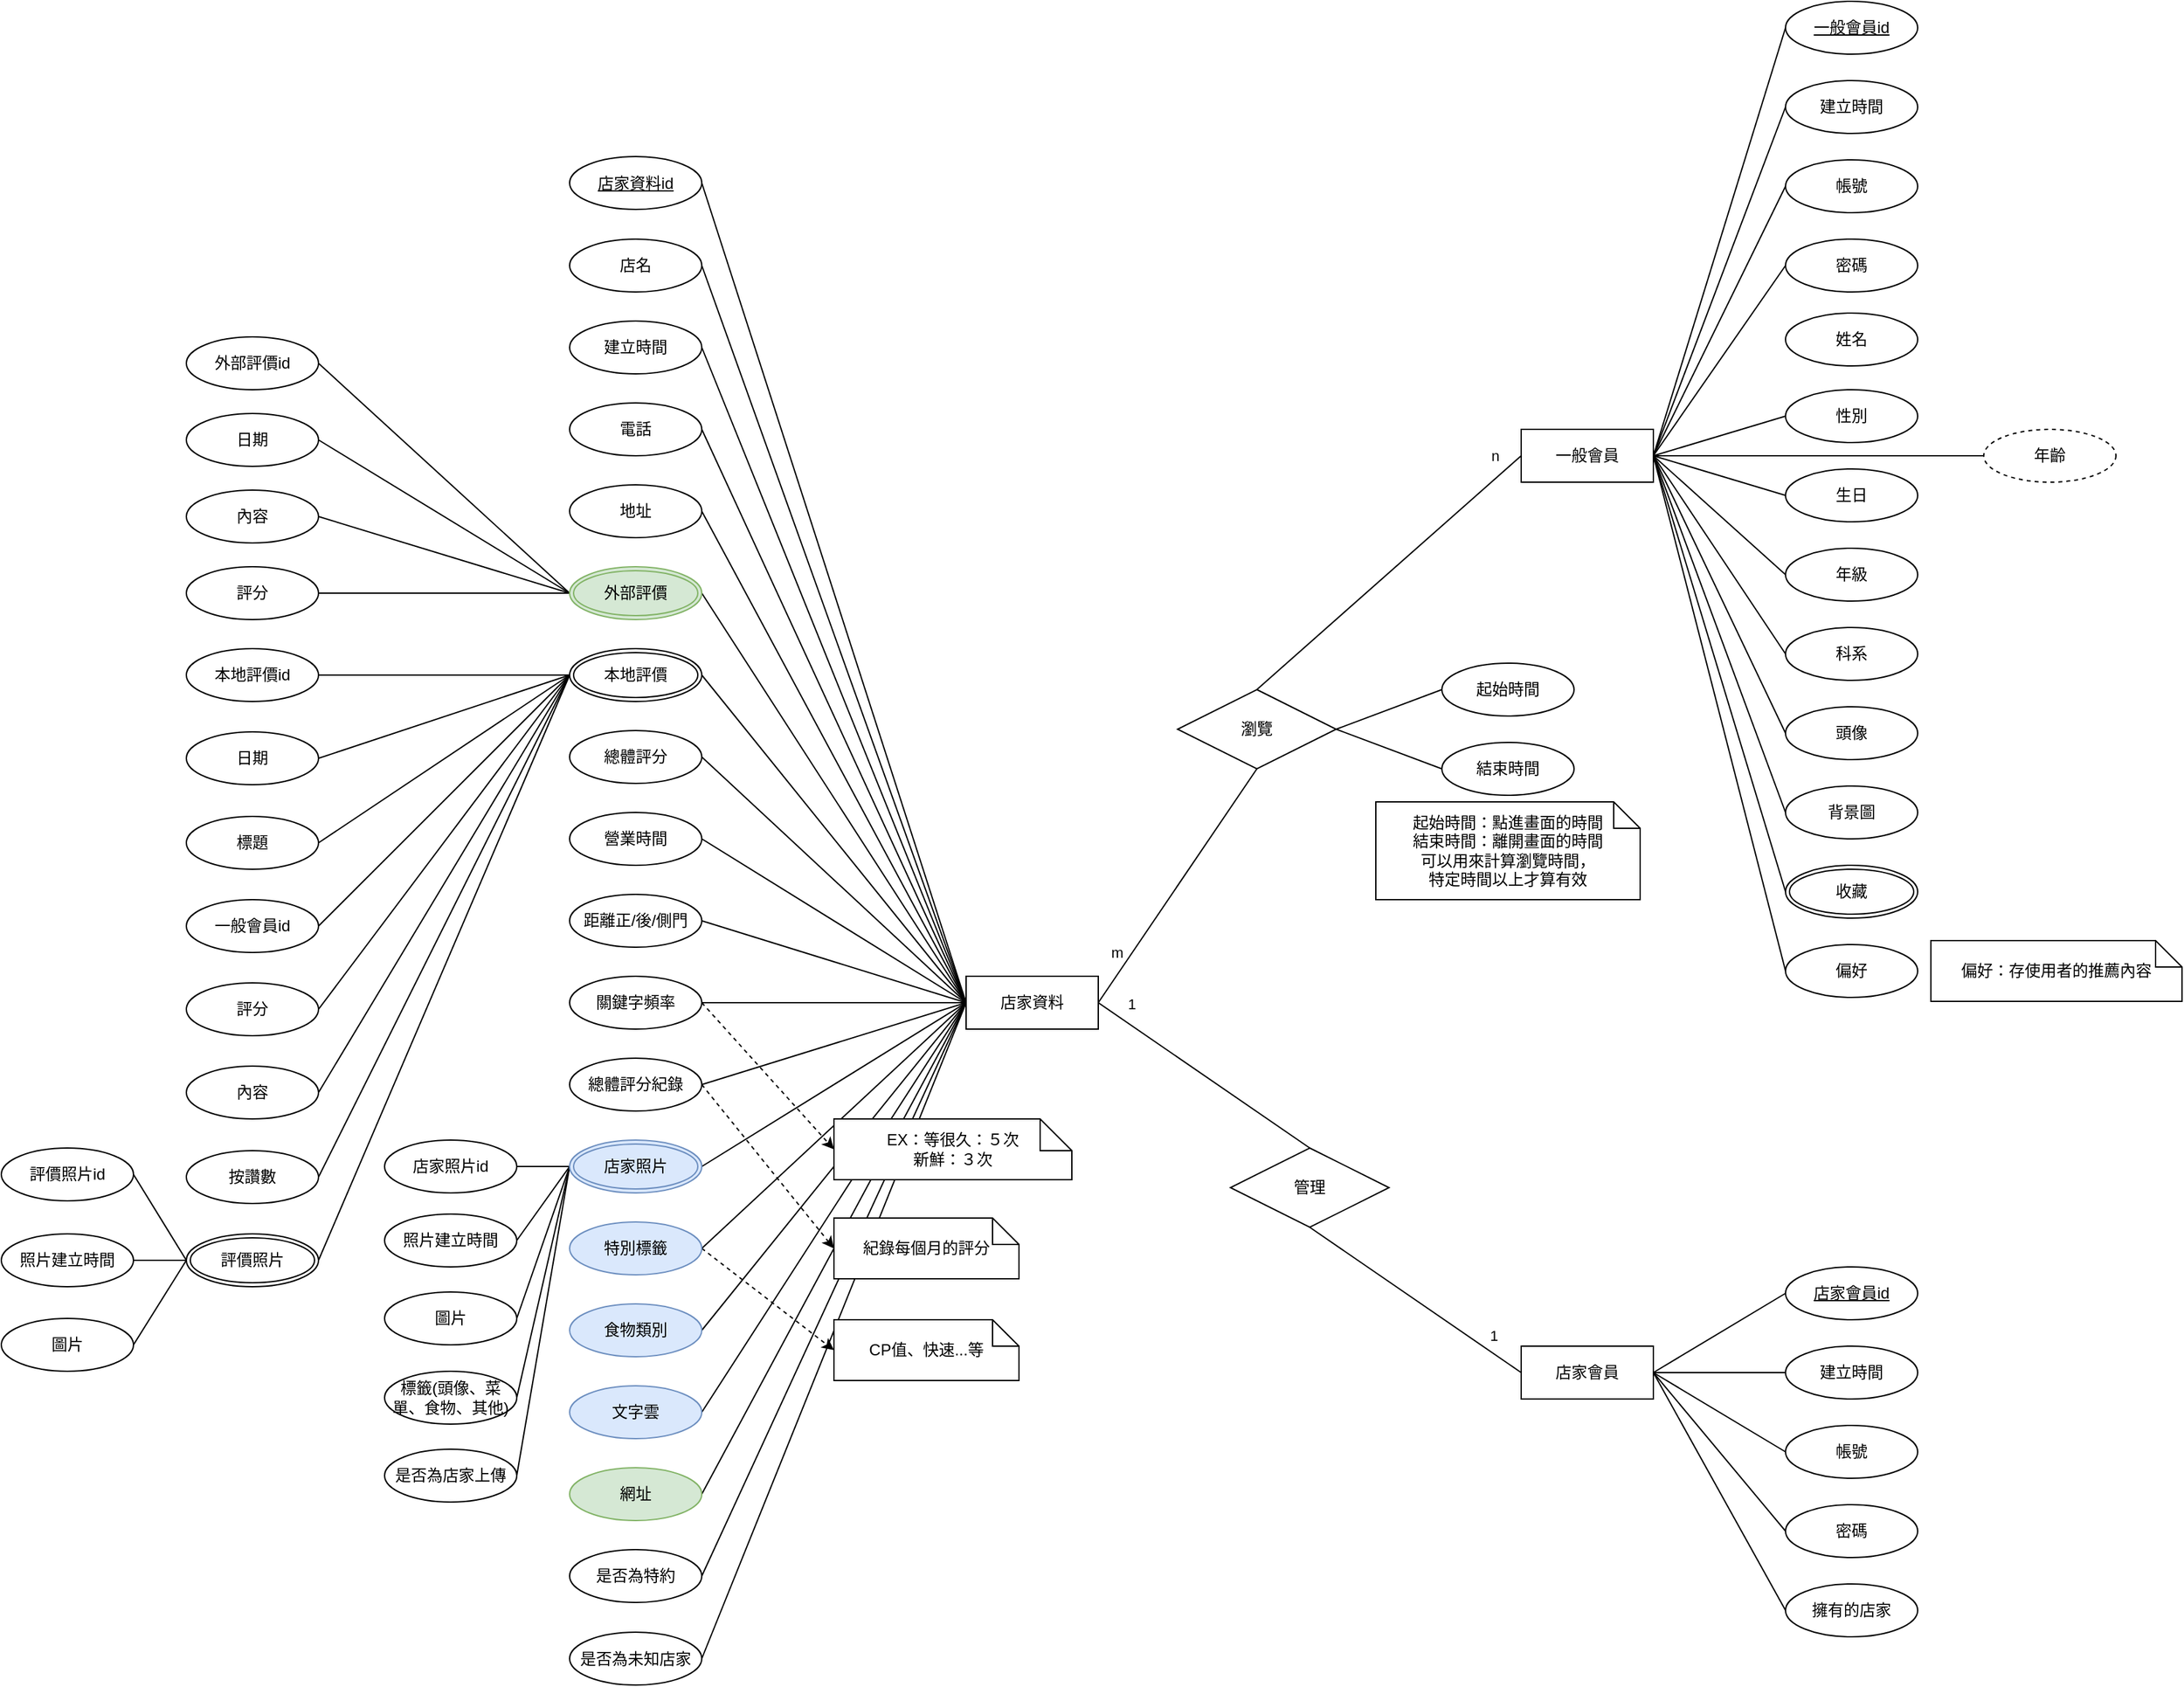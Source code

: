 <mxfile version="20.2.4" type="device"><diagram id="tc-duFRDacQKiPMlJp_d" name="Page-1"><mxGraphModel dx="1422" dy="738" grid="1" gridSize="10" guides="1" tooltips="1" connect="1" arrows="1" fold="1" page="1" pageScale="1" pageWidth="2339" pageHeight="3300" background="none" math="0" shadow="0"><root><mxCell id="0"/><mxCell id="1" parent="0"/><mxCell id="m9mwm5eKoPowI-B1oI30-38" style="edgeStyle=none;rounded=0;orthogonalLoop=1;jettySize=auto;html=1;exitX=0;exitY=0.5;exitDx=0;exitDy=0;entryX=1;entryY=0.5;entryDx=0;entryDy=0;endArrow=none;endFill=0;" parent="1" source="Xm7-YigwLHjh9CtE8nxk-1" target="Xm7-YigwLHjh9CtE8nxk-3" edge="1"><mxGeometry relative="1" as="geometry"/></mxCell><mxCell id="m9mwm5eKoPowI-B1oI30-39" style="edgeStyle=none;rounded=0;orthogonalLoop=1;jettySize=auto;html=1;exitX=0;exitY=0.5;exitDx=0;exitDy=0;entryX=1;entryY=0.5;entryDx=0;entryDy=0;endArrow=none;endFill=0;" parent="1" source="Xm7-YigwLHjh9CtE8nxk-1" target="KdMfJ37lyoyiyEtmwidP-7" edge="1"><mxGeometry relative="1" as="geometry"/></mxCell><mxCell id="m9mwm5eKoPowI-B1oI30-40" style="edgeStyle=none;rounded=0;orthogonalLoop=1;jettySize=auto;html=1;exitX=0;exitY=0.5;exitDx=0;exitDy=0;entryX=1;entryY=0.5;entryDx=0;entryDy=0;endArrow=none;endFill=0;" parent="1" source="Xm7-YigwLHjh9CtE8nxk-1" target="Xm7-YigwLHjh9CtE8nxk-6" edge="1"><mxGeometry relative="1" as="geometry"/></mxCell><mxCell id="m9mwm5eKoPowI-B1oI30-41" style="edgeStyle=none;rounded=0;orthogonalLoop=1;jettySize=auto;html=1;exitX=0;exitY=0.5;exitDx=0;exitDy=0;entryX=1;entryY=0.5;entryDx=0;entryDy=0;endArrow=none;endFill=0;" parent="1" source="Xm7-YigwLHjh9CtE8nxk-1" target="Xm7-YigwLHjh9CtE8nxk-7" edge="1"><mxGeometry relative="1" as="geometry"/></mxCell><mxCell id="m9mwm5eKoPowI-B1oI30-42" style="edgeStyle=none;rounded=0;orthogonalLoop=1;jettySize=auto;html=1;exitX=0;exitY=0.5;exitDx=0;exitDy=0;entryX=1;entryY=0.5;entryDx=0;entryDy=0;endArrow=none;endFill=0;" parent="1" source="Xm7-YigwLHjh9CtE8nxk-1" target="KdMfJ37lyoyiyEtmwidP-9" edge="1"><mxGeometry relative="1" as="geometry"/></mxCell><mxCell id="m9mwm5eKoPowI-B1oI30-43" style="edgeStyle=none;rounded=0;orthogonalLoop=1;jettySize=auto;html=1;exitX=0;exitY=0.5;exitDx=0;exitDy=0;entryX=1;entryY=0.5;entryDx=0;entryDy=0;endArrow=none;endFill=0;" parent="1" source="Xm7-YigwLHjh9CtE8nxk-1" target="KdMfJ37lyoyiyEtmwidP-20" edge="1"><mxGeometry relative="1" as="geometry"/></mxCell><mxCell id="m9mwm5eKoPowI-B1oI30-44" style="edgeStyle=none;rounded=0;orthogonalLoop=1;jettySize=auto;html=1;exitX=0;exitY=0.5;exitDx=0;exitDy=0;entryX=1;entryY=0.5;entryDx=0;entryDy=0;endArrow=none;endFill=0;" parent="1" source="Xm7-YigwLHjh9CtE8nxk-1" target="Xm7-YigwLHjh9CtE8nxk-9" edge="1"><mxGeometry relative="1" as="geometry"/></mxCell><mxCell id="m9mwm5eKoPowI-B1oI30-45" style="edgeStyle=none;rounded=0;orthogonalLoop=1;jettySize=auto;html=1;exitX=0;exitY=0.5;exitDx=0;exitDy=0;entryX=1;entryY=0.5;entryDx=0;entryDy=0;endArrow=none;endFill=0;" parent="1" source="Xm7-YigwLHjh9CtE8nxk-1" target="Xm7-YigwLHjh9CtE8nxk-10" edge="1"><mxGeometry relative="1" as="geometry"/></mxCell><mxCell id="m9mwm5eKoPowI-B1oI30-46" style="edgeStyle=none;rounded=0;orthogonalLoop=1;jettySize=auto;html=1;exitX=0;exitY=0.5;exitDx=0;exitDy=0;entryX=1;entryY=0.5;entryDx=0;entryDy=0;endArrow=none;endFill=0;" parent="1" source="Xm7-YigwLHjh9CtE8nxk-1" target="Xm7-YigwLHjh9CtE8nxk-20" edge="1"><mxGeometry relative="1" as="geometry"/></mxCell><mxCell id="m9mwm5eKoPowI-B1oI30-47" style="edgeStyle=none;rounded=0;orthogonalLoop=1;jettySize=auto;html=1;exitX=0;exitY=0.5;exitDx=0;exitDy=0;entryX=1;entryY=0.5;entryDx=0;entryDy=0;endArrow=none;endFill=0;" parent="1" source="Xm7-YigwLHjh9CtE8nxk-1" target="Xm7-YigwLHjh9CtE8nxk-94" edge="1"><mxGeometry relative="1" as="geometry"/></mxCell><mxCell id="m9mwm5eKoPowI-B1oI30-48" style="edgeStyle=none;rounded=0;orthogonalLoop=1;jettySize=auto;html=1;exitX=0;exitY=0.5;exitDx=0;exitDy=0;entryX=1;entryY=0.5;entryDx=0;entryDy=0;endArrow=none;endFill=0;" parent="1" source="Xm7-YigwLHjh9CtE8nxk-1" target="Xm7-YigwLHjh9CtE8nxk-18" edge="1"><mxGeometry relative="1" as="geometry"/></mxCell><mxCell id="m9mwm5eKoPowI-B1oI30-49" style="edgeStyle=none;rounded=0;orthogonalLoop=1;jettySize=auto;html=1;exitX=0;exitY=0.5;exitDx=0;exitDy=0;entryX=1;entryY=0.5;entryDx=0;entryDy=0;endArrow=none;endFill=0;" parent="1" source="Xm7-YigwLHjh9CtE8nxk-1" target="Xm7-YigwLHjh9CtE8nxk-17" edge="1"><mxGeometry relative="1" as="geometry"/></mxCell><mxCell id="m9mwm5eKoPowI-B1oI30-50" style="edgeStyle=none;rounded=0;orthogonalLoop=1;jettySize=auto;html=1;exitX=0;exitY=0.5;exitDx=0;exitDy=0;entryX=1;entryY=0.5;entryDx=0;entryDy=0;endArrow=none;endFill=0;" parent="1" source="Xm7-YigwLHjh9CtE8nxk-1" target="Xm7-YigwLHjh9CtE8nxk-16" edge="1"><mxGeometry relative="1" as="geometry"/></mxCell><mxCell id="m9mwm5eKoPowI-B1oI30-51" style="edgeStyle=none;rounded=0;orthogonalLoop=1;jettySize=auto;html=1;exitX=0;exitY=0.5;exitDx=0;exitDy=0;entryX=1;entryY=0.5;entryDx=0;entryDy=0;endArrow=none;endFill=0;" parent="1" source="Xm7-YigwLHjh9CtE8nxk-1" target="Xm7-YigwLHjh9CtE8nxk-15" edge="1"><mxGeometry relative="1" as="geometry"/></mxCell><mxCell id="alBte6O6EolGxAEloodD-4" style="rounded=0;orthogonalLoop=1;jettySize=auto;html=1;exitX=0;exitY=0.5;exitDx=0;exitDy=0;entryX=1;entryY=0.5;entryDx=0;entryDy=0;endArrow=none;endFill=0;" parent="1" source="Xm7-YigwLHjh9CtE8nxk-1" target="alBte6O6EolGxAEloodD-3" edge="1"><mxGeometry relative="1" as="geometry"/></mxCell><mxCell id="UWBrh4mZgbty0TvGIAFh-17" style="edgeStyle=none;rounded=0;orthogonalLoop=1;jettySize=auto;html=1;exitX=0;exitY=0.5;exitDx=0;exitDy=0;entryX=1;entryY=0.5;entryDx=0;entryDy=0;endArrow=none;endFill=0;" parent="1" source="Xm7-YigwLHjh9CtE8nxk-1" target="UWBrh4mZgbty0TvGIAFh-13" edge="1"><mxGeometry relative="1" as="geometry"/></mxCell><mxCell id="BSg32W00FlIyLMe-JP84-126" style="edgeStyle=none;rounded=0;orthogonalLoop=1;jettySize=auto;html=1;exitX=0;exitY=0.5;exitDx=0;exitDy=0;entryX=1;entryY=0.5;entryDx=0;entryDy=0;endArrow=none;endFill=0;" parent="1" source="Xm7-YigwLHjh9CtE8nxk-1" target="BSg32W00FlIyLMe-JP84-125" edge="1"><mxGeometry relative="1" as="geometry"/></mxCell><mxCell id="Xm7-YigwLHjh9CtE8nxk-1" value="店家資料" style="whiteSpace=wrap;html=1;align=center;" parent="1" vertex="1"><mxGeometry x="1090" y="2314" width="100" height="40" as="geometry"/></mxCell><mxCell id="Xm7-YigwLHjh9CtE8nxk-3" value="店家資料id" style="ellipse;whiteSpace=wrap;html=1;align=center;fontStyle=4;" parent="1" vertex="1"><mxGeometry x="790" y="1693.5" width="100" height="40" as="geometry"/></mxCell><mxCell id="Xm7-YigwLHjh9CtE8nxk-6" value="電話" style="ellipse;whiteSpace=wrap;html=1;align=center;" parent="1" vertex="1"><mxGeometry x="790" y="1880" width="100" height="40" as="geometry"/></mxCell><mxCell id="Xm7-YigwLHjh9CtE8nxk-7" value="地址&lt;span style=&quot;color: rgba(0, 0, 0, 0); font-family: monospace; font-size: 0px; text-align: start;&quot;&gt;%3CmxGraphModel%3E%3Croot%3E%3CmxCell%20id%3D%220%22%2F%3E%3CmxCell%20id%3D%221%22%20parent%3D%220%22%2F%3E%3CmxCell%20id%3D%222%22%20value%3D%22%E9%9B%BB%E8%A9%B1%22%20style%3D%22ellipse%3BwhiteSpace%3Dwrap%3Bhtml%3D1%3Balign%3Dcenter%3B%22%20vertex%3D%221%22%20parent%3D%221%22%3E%3CmxGeometry%20x%3D%22250%22%20y%3D%22220%22%20width%3D%22100%22%20height%3D%2240%22%20as%3D%22geometry%22%2F%3E%3C%2FmxCell%3E%3C%2Froot%3E%3C%2FmxGraphModel%3E&lt;/span&gt;" style="ellipse;whiteSpace=wrap;html=1;align=center;" parent="1" vertex="1"><mxGeometry x="790" y="1942" width="100" height="40" as="geometry"/></mxCell><mxCell id="Xm7-YigwLHjh9CtE8nxk-9" value="總體評分" style="ellipse;whiteSpace=wrap;html=1;align=center;" parent="1" vertex="1"><mxGeometry x="790" y="2128" width="100" height="40" as="geometry"/></mxCell><mxCell id="Xm7-YigwLHjh9CtE8nxk-10" value="營業時間" style="ellipse;whiteSpace=wrap;html=1;align=center;fontStyle=0;verticalAlign=middle;labelBackgroundColor=none;labelBorderColor=none;" parent="1" vertex="1"><mxGeometry x="790" y="2190" width="100" height="40" as="geometry"/></mxCell><mxCell id="Xm7-YigwLHjh9CtE8nxk-15" value="是否為特約" style="ellipse;whiteSpace=wrap;html=1;align=center;" parent="1" vertex="1"><mxGeometry x="790" y="2748" width="100" height="40" as="geometry"/></mxCell><mxCell id="Xm7-YigwLHjh9CtE8nxk-16" value="網址" style="ellipse;whiteSpace=wrap;html=1;align=center;fillColor=#d5e8d4;strokeColor=#82b366;" parent="1" vertex="1"><mxGeometry x="790" y="2686" width="100" height="40" as="geometry"/></mxCell><mxCell id="Xm7-YigwLHjh9CtE8nxk-17" value="文字雲" style="ellipse;whiteSpace=wrap;html=1;align=center;fillColor=#dae8fc;strokeColor=#6c8ebf;" parent="1" vertex="1"><mxGeometry x="790" y="2624" width="100" height="40" as="geometry"/></mxCell><mxCell id="Xm7-YigwLHjh9CtE8nxk-18" value="食物類別" style="ellipse;whiteSpace=wrap;html=1;align=center;fillColor=#dae8fc;strokeColor=#6c8ebf;" parent="1" vertex="1"><mxGeometry x="790" y="2562" width="100" height="40" as="geometry"/></mxCell><mxCell id="m9mwm5eKoPowI-B1oI30-35" style="edgeStyle=none;rounded=0;orthogonalLoop=1;jettySize=auto;html=1;exitX=0;exitY=0.5;exitDx=0;exitDy=0;entryX=1;entryY=0.5;entryDx=0;entryDy=0;endArrow=none;endFill=0;" parent="1" source="Xm7-YigwLHjh9CtE8nxk-20" target="KdMfJ37lyoyiyEtmwidP-5" edge="1"><mxGeometry relative="1" as="geometry"/></mxCell><mxCell id="m9mwm5eKoPowI-B1oI30-36" style="edgeStyle=none;rounded=0;orthogonalLoop=1;jettySize=auto;html=1;exitX=0;exitY=0.5;exitDx=0;exitDy=0;entryX=1;entryY=0.5;entryDx=0;entryDy=0;endArrow=none;endFill=0;" parent="1" source="Xm7-YigwLHjh9CtE8nxk-20" target="Xm7-YigwLHjh9CtE8nxk-90" edge="1"><mxGeometry relative="1" as="geometry"/></mxCell><mxCell id="m9mwm5eKoPowI-B1oI30-37" style="edgeStyle=none;rounded=0;orthogonalLoop=1;jettySize=auto;html=1;exitX=0;exitY=0.5;exitDx=0;exitDy=0;entryX=1;entryY=0.5;entryDx=0;entryDy=0;endArrow=none;endFill=0;" parent="1" source="Xm7-YigwLHjh9CtE8nxk-20" target="Xm7-YigwLHjh9CtE8nxk-91" edge="1"><mxGeometry relative="1" as="geometry"/></mxCell><mxCell id="aECMs47WPYjlPTSwq4tX-4" style="edgeStyle=none;rounded=0;orthogonalLoop=1;jettySize=auto;html=1;exitX=0;exitY=0.5;exitDx=0;exitDy=0;entryX=1;entryY=0.5;entryDx=0;entryDy=0;endArrow=none;endFill=0;" parent="1" source="Xm7-YigwLHjh9CtE8nxk-20" target="aECMs47WPYjlPTSwq4tX-3" edge="1"><mxGeometry relative="1" as="geometry"/></mxCell><mxCell id="tU_vFF1xa-1S3y0nr28X-2" style="rounded=0;orthogonalLoop=1;jettySize=auto;html=1;exitX=0;exitY=0.5;exitDx=0;exitDy=0;entryX=1;entryY=0.5;entryDx=0;entryDy=0;endArrow=none;endFill=0;" parent="1" source="Xm7-YigwLHjh9CtE8nxk-20" target="tU_vFF1xa-1S3y0nr28X-1" edge="1"><mxGeometry relative="1" as="geometry"/></mxCell><mxCell id="Xm7-YigwLHjh9CtE8nxk-20" value="店家照片" style="ellipse;shape=doubleEllipse;margin=3;whiteSpace=wrap;html=1;align=center;fontFamily=Helvetica;fontSize=12;fillColor=#dae8fc;strokeColor=#6c8ebf;" parent="1" vertex="1"><mxGeometry x="790" y="2438" width="100" height="40" as="geometry"/></mxCell><mxCell id="Xm7-YigwLHjh9CtE8nxk-33" value="日期" style="ellipse;whiteSpace=wrap;html=1;align=center;" parent="1" vertex="1"><mxGeometry x="500" y="1888" width="100" height="40" as="geometry"/></mxCell><mxCell id="Xm7-YigwLHjh9CtE8nxk-34" value="內容" style="ellipse;whiteSpace=wrap;html=1;align=center;" parent="1" vertex="1"><mxGeometry x="500" y="1946" width="100" height="40" as="geometry"/></mxCell><mxCell id="m9mwm5eKoPowI-B1oI30-17" style="edgeStyle=none;rounded=0;orthogonalLoop=1;jettySize=auto;html=1;exitX=1;exitY=0.5;exitDx=0;exitDy=0;entryX=0;entryY=0.5;entryDx=0;entryDy=0;endArrow=none;endFill=0;" parent="1" source="Xm7-YigwLHjh9CtE8nxk-37" target="Xm7-YigwLHjh9CtE8nxk-81" edge="1"><mxGeometry relative="1" as="geometry"/></mxCell><mxCell id="m9mwm5eKoPowI-B1oI30-18" style="edgeStyle=none;rounded=0;orthogonalLoop=1;jettySize=auto;html=1;exitX=1;exitY=0.5;exitDx=0;exitDy=0;entryX=0;entryY=0.5;entryDx=0;entryDy=0;endArrow=none;endFill=0;" parent="1" source="Xm7-YigwLHjh9CtE8nxk-37" target="KdMfJ37lyoyiyEtmwidP-1" edge="1"><mxGeometry relative="1" as="geometry"/></mxCell><mxCell id="m9mwm5eKoPowI-B1oI30-19" style="edgeStyle=none;rounded=0;orthogonalLoop=1;jettySize=auto;html=1;exitX=1;exitY=0.5;exitDx=0;exitDy=0;entryX=0;entryY=0.5;entryDx=0;entryDy=0;endArrow=none;endFill=0;" parent="1" source="Xm7-YigwLHjh9CtE8nxk-37" target="Xm7-YigwLHjh9CtE8nxk-45" edge="1"><mxGeometry relative="1" as="geometry"/></mxCell><mxCell id="m9mwm5eKoPowI-B1oI30-20" style="edgeStyle=none;rounded=0;orthogonalLoop=1;jettySize=auto;html=1;exitX=1;exitY=0.5;exitDx=0;exitDy=0;entryX=0;entryY=0.5;entryDx=0;entryDy=0;endArrow=none;endFill=0;" parent="1" source="Xm7-YigwLHjh9CtE8nxk-37" target="Xm7-YigwLHjh9CtE8nxk-44" edge="1"><mxGeometry relative="1" as="geometry"/></mxCell><mxCell id="m9mwm5eKoPowI-B1oI30-21" style="edgeStyle=none;rounded=0;orthogonalLoop=1;jettySize=auto;html=1;exitX=1;exitY=0.5;exitDx=0;exitDy=0;entryX=0;entryY=0.5;entryDx=0;entryDy=0;endArrow=none;endFill=0;" parent="1" source="Xm7-YigwLHjh9CtE8nxk-37" target="Xm7-YigwLHjh9CtE8nxk-40" edge="1"><mxGeometry relative="1" as="geometry"/></mxCell><mxCell id="m9mwm5eKoPowI-B1oI30-22" style="edgeStyle=none;rounded=0;orthogonalLoop=1;jettySize=auto;html=1;exitX=1;exitY=0.5;exitDx=0;exitDy=0;entryX=0;entryY=0.5;entryDx=0;entryDy=0;endArrow=none;endFill=0;" parent="1" source="Xm7-YigwLHjh9CtE8nxk-37" target="Xm7-YigwLHjh9CtE8nxk-41" edge="1"><mxGeometry relative="1" as="geometry"/></mxCell><mxCell id="m9mwm5eKoPowI-B1oI30-23" style="edgeStyle=none;rounded=0;orthogonalLoop=1;jettySize=auto;html=1;exitX=1;exitY=0.5;exitDx=0;exitDy=0;entryX=0;entryY=0.5;entryDx=0;entryDy=0;endArrow=none;endFill=0;" parent="1" source="Xm7-YigwLHjh9CtE8nxk-37" target="Xm7-YigwLHjh9CtE8nxk-96" edge="1"><mxGeometry relative="1" as="geometry"/></mxCell><mxCell id="m9mwm5eKoPowI-B1oI30-24" style="edgeStyle=none;rounded=0;orthogonalLoop=1;jettySize=auto;html=1;exitX=1;exitY=0.5;exitDx=0;exitDy=0;entryX=0;entryY=0.5;entryDx=0;entryDy=0;endArrow=none;endFill=0;" parent="1" source="Xm7-YigwLHjh9CtE8nxk-37" target="Xm7-YigwLHjh9CtE8nxk-48" edge="1"><mxGeometry relative="1" as="geometry"/></mxCell><mxCell id="m9mwm5eKoPowI-B1oI30-25" style="edgeStyle=none;rounded=0;orthogonalLoop=1;jettySize=auto;html=1;exitX=1;exitY=0.5;exitDx=0;exitDy=0;entryX=0;entryY=0.5;entryDx=0;entryDy=0;endArrow=none;endFill=0;" parent="1" source="Xm7-YigwLHjh9CtE8nxk-37" target="Xm7-YigwLHjh9CtE8nxk-39" edge="1"><mxGeometry relative="1" as="geometry"/></mxCell><mxCell id="m9mwm5eKoPowI-B1oI30-26" style="edgeStyle=none;rounded=0;orthogonalLoop=1;jettySize=auto;html=1;exitX=1;exitY=0.5;exitDx=0;exitDy=0;entryX=0;entryY=0.5;entryDx=0;entryDy=0;endArrow=none;endFill=0;" parent="1" source="Xm7-YigwLHjh9CtE8nxk-37" target="Xm7-YigwLHjh9CtE8nxk-43" edge="1"><mxGeometry relative="1" as="geometry"/></mxCell><mxCell id="m9mwm5eKoPowI-B1oI30-27" style="edgeStyle=none;rounded=0;orthogonalLoop=1;jettySize=auto;html=1;exitX=1;exitY=0.5;exitDx=0;exitDy=0;entryX=0;entryY=0.5;entryDx=0;entryDy=0;endArrow=none;endFill=0;" parent="1" source="Xm7-YigwLHjh9CtE8nxk-37" target="Xm7-YigwLHjh9CtE8nxk-42" edge="1"><mxGeometry relative="1" as="geometry"/></mxCell><mxCell id="m9mwm5eKoPowI-B1oI30-28" style="edgeStyle=none;rounded=0;orthogonalLoop=1;jettySize=auto;html=1;exitX=1;exitY=0.5;exitDx=0;exitDy=0;entryX=0;entryY=0.5;entryDx=0;entryDy=0;endArrow=none;endFill=0;" parent="1" source="Xm7-YigwLHjh9CtE8nxk-37" target="Xm7-YigwLHjh9CtE8nxk-88" edge="1"><mxGeometry relative="1" as="geometry"/></mxCell><mxCell id="m9mwm5eKoPowI-B1oI30-29" style="edgeStyle=none;rounded=0;orthogonalLoop=1;jettySize=auto;html=1;exitX=1;exitY=0.5;exitDx=0;exitDy=0;entryX=0;entryY=0.5;entryDx=0;entryDy=0;endArrow=none;endFill=0;" parent="1" source="Xm7-YigwLHjh9CtE8nxk-37" target="Xm7-YigwLHjh9CtE8nxk-86" edge="1"><mxGeometry relative="1" as="geometry"/></mxCell><mxCell id="Xm7-YigwLHjh9CtE8nxk-37" value="一般會員" style="whiteSpace=wrap;html=1;align=center;" parent="1" vertex="1"><mxGeometry x="1510" y="1900" width="100" height="40" as="geometry"/></mxCell><mxCell id="Xm7-YigwLHjh9CtE8nxk-39" value="科系" style="ellipse;whiteSpace=wrap;html=1;align=center;flipV=1;flipH=1;" parent="1" vertex="1"><mxGeometry x="1710" y="2050" width="100" height="40" as="geometry"/></mxCell><mxCell id="Xm7-YigwLHjh9CtE8nxk-40" value="性別" style="ellipse;whiteSpace=wrap;html=1;align=center;flipV=1;flipH=1;" parent="1" vertex="1"><mxGeometry x="1710" y="1870" width="100" height="40" as="geometry"/></mxCell><mxCell id="Xm7-YigwLHjh9CtE8nxk-41" value="生日" style="ellipse;whiteSpace=wrap;html=1;align=center;flipV=1;flipH=1;" parent="1" vertex="1"><mxGeometry x="1710" y="1930" width="100" height="40" as="geometry"/></mxCell><mxCell id="Xm7-YigwLHjh9CtE8nxk-42" value="&lt;span style=&quot;text-align: left;&quot;&gt;背景圖&lt;/span&gt;" style="ellipse;whiteSpace=wrap;html=1;align=center;flipV=1;flipH=1;" parent="1" vertex="1"><mxGeometry x="1710" y="2170" width="100" height="40" as="geometry"/></mxCell><mxCell id="Xm7-YigwLHjh9CtE8nxk-43" value="頭像" style="ellipse;whiteSpace=wrap;html=1;align=center;flipV=1;flipH=1;" parent="1" vertex="1"><mxGeometry x="1710" y="2110" width="100" height="40" as="geometry"/></mxCell><mxCell id="Xm7-YigwLHjh9CtE8nxk-44" value="密碼" style="ellipse;whiteSpace=wrap;html=1;align=center;flipV=1;flipH=1;" parent="1" vertex="1"><mxGeometry x="1710" y="1756" width="100" height="40" as="geometry"/></mxCell><mxCell id="Xm7-YigwLHjh9CtE8nxk-45" value="帳號" style="ellipse;whiteSpace=wrap;html=1;align=center;flipV=1;flipH=1;" parent="1" vertex="1"><mxGeometry x="1710" y="1696" width="100" height="40" as="geometry"/></mxCell><mxCell id="Xm7-YigwLHjh9CtE8nxk-48" value="年級" style="ellipse;whiteSpace=wrap;html=1;align=center;flipV=1;flipH=1;" parent="1" vertex="1"><mxGeometry x="1710" y="1990" width="100" height="40" as="geometry"/></mxCell><mxCell id="m9mwm5eKoPowI-B1oI30-12" style="rounded=0;orthogonalLoop=1;jettySize=auto;html=1;exitX=1;exitY=0.5;exitDx=0;exitDy=0;entryX=0;entryY=0.5;entryDx=0;entryDy=0;endArrow=none;endFill=0;" parent="1" source="Xm7-YigwLHjh9CtE8nxk-61" target="Xm7-YigwLHjh9CtE8nxk-83" edge="1"><mxGeometry relative="1" as="geometry"/></mxCell><mxCell id="m9mwm5eKoPowI-B1oI30-13" style="edgeStyle=none;rounded=0;orthogonalLoop=1;jettySize=auto;html=1;exitX=1;exitY=0.5;exitDx=0;exitDy=0;entryX=0;entryY=0.5;entryDx=0;entryDy=0;endArrow=none;endFill=0;" parent="1" source="Xm7-YigwLHjh9CtE8nxk-61" target="KdMfJ37lyoyiyEtmwidP-2" edge="1"><mxGeometry relative="1" as="geometry"/></mxCell><mxCell id="m9mwm5eKoPowI-B1oI30-14" style="edgeStyle=none;rounded=0;orthogonalLoop=1;jettySize=auto;html=1;exitX=1;exitY=0.5;exitDx=0;exitDy=0;entryX=0;entryY=0.5;entryDx=0;entryDy=0;endArrow=none;endFill=0;" parent="1" source="Xm7-YigwLHjh9CtE8nxk-61" target="Xm7-YigwLHjh9CtE8nxk-63" edge="1"><mxGeometry relative="1" as="geometry"/></mxCell><mxCell id="m9mwm5eKoPowI-B1oI30-15" style="edgeStyle=none;rounded=0;orthogonalLoop=1;jettySize=auto;html=1;exitX=1;exitY=0.5;exitDx=0;exitDy=0;entryX=0;entryY=0.5;entryDx=0;entryDy=0;endArrow=none;endFill=0;" parent="1" source="Xm7-YigwLHjh9CtE8nxk-61" target="Xm7-YigwLHjh9CtE8nxk-62" edge="1"><mxGeometry relative="1" as="geometry"/></mxCell><mxCell id="m9mwm5eKoPowI-B1oI30-16" style="edgeStyle=none;rounded=0;orthogonalLoop=1;jettySize=auto;html=1;exitX=1;exitY=0.5;exitDx=0;exitDy=0;entryX=0;entryY=0.5;entryDx=0;entryDy=0;endArrow=none;endFill=0;" parent="1" source="Xm7-YigwLHjh9CtE8nxk-61" target="Xm7-YigwLHjh9CtE8nxk-68" edge="1"><mxGeometry relative="1" as="geometry"/></mxCell><mxCell id="Xm7-YigwLHjh9CtE8nxk-61" value="店家會員" style="whiteSpace=wrap;html=1;align=center;" parent="1" vertex="1"><mxGeometry x="1510" y="2594" width="100" height="40" as="geometry"/></mxCell><mxCell id="Xm7-YigwLHjh9CtE8nxk-62" value="密碼" style="ellipse;whiteSpace=wrap;html=1;align=center;" parent="1" vertex="1"><mxGeometry x="1710" y="2714" width="100" height="40" as="geometry"/></mxCell><mxCell id="Xm7-YigwLHjh9CtE8nxk-63" value="帳號" style="ellipse;whiteSpace=wrap;html=1;align=center;" parent="1" vertex="1"><mxGeometry x="1710" y="2654" width="100" height="40" as="geometry"/></mxCell><mxCell id="Xm7-YigwLHjh9CtE8nxk-68" value="擁有的店家" style="ellipse;whiteSpace=wrap;html=1;align=center;fontFamily=Helvetica;fontSize=12;" parent="1" vertex="1"><mxGeometry x="1710" y="2774" width="100" height="40" as="geometry"/></mxCell><mxCell id="KdMfJ37lyoyiyEtmwidP-28" value="m" style="edgeStyle=none;rounded=0;orthogonalLoop=1;jettySize=auto;html=1;exitX=0.5;exitY=1;exitDx=0;exitDy=0;entryX=1;entryY=0.5;entryDx=0;entryDy=0;endArrow=none;endFill=0;" parent="1" source="Xm7-YigwLHjh9CtE8nxk-75" target="Xm7-YigwLHjh9CtE8nxk-1" edge="1"><mxGeometry x="0.636" y="-10" relative="1" as="geometry"><mxPoint as="offset"/></mxGeometry></mxCell><mxCell id="KdMfJ37lyoyiyEtmwidP-29" value="n" style="edgeStyle=none;rounded=0;orthogonalLoop=1;jettySize=auto;html=1;exitX=0.5;exitY=0;exitDx=0;exitDy=0;entryX=0;entryY=0.5;entryDx=0;entryDy=0;endArrow=none;endFill=0;" parent="1" source="Xm7-YigwLHjh9CtE8nxk-75" target="Xm7-YigwLHjh9CtE8nxk-37" edge="1"><mxGeometry x="0.888" y="13" relative="1" as="geometry"><mxPoint as="offset"/></mxGeometry></mxCell><mxCell id="8dxw6tKHPlciMErsLc-j-6" style="edgeStyle=none;rounded=0;orthogonalLoop=1;jettySize=auto;html=1;exitX=1;exitY=0.5;exitDx=0;exitDy=0;entryX=0;entryY=0.5;entryDx=0;entryDy=0;endArrow=none;endFill=0;" parent="1" source="Xm7-YigwLHjh9CtE8nxk-75" target="8dxw6tKHPlciMErsLc-j-2" edge="1"><mxGeometry relative="1" as="geometry"/></mxCell><mxCell id="8dxw6tKHPlciMErsLc-j-7" style="edgeStyle=none;rounded=0;orthogonalLoop=1;jettySize=auto;html=1;exitX=1;exitY=0.5;exitDx=0;exitDy=0;entryX=0;entryY=0.5;entryDx=0;entryDy=0;endArrow=none;endFill=0;" parent="1" source="Xm7-YigwLHjh9CtE8nxk-75" target="8dxw6tKHPlciMErsLc-j-3" edge="1"><mxGeometry relative="1" as="geometry"/></mxCell><mxCell id="Xm7-YigwLHjh9CtE8nxk-75" value="瀏覽" style="shape=rhombus;perimeter=rhombusPerimeter;whiteSpace=wrap;html=1;align=center;" parent="1" vertex="1"><mxGeometry x="1250" y="2097" width="120" height="60" as="geometry"/></mxCell><mxCell id="KdMfJ37lyoyiyEtmwidP-26" value="1" style="edgeStyle=none;rounded=0;orthogonalLoop=1;jettySize=auto;html=1;exitX=0.5;exitY=1;exitDx=0;exitDy=0;entryX=0;entryY=0.5;entryDx=0;entryDy=0;endArrow=none;endFill=0;" parent="1" source="Xm7-YigwLHjh9CtE8nxk-78" target="Xm7-YigwLHjh9CtE8nxk-61" edge="1"><mxGeometry x="0.666" y="11" relative="1" as="geometry"><mxPoint as="offset"/></mxGeometry></mxCell><mxCell id="KdMfJ37lyoyiyEtmwidP-27" value="1" style="edgeStyle=none;rounded=0;orthogonalLoop=1;jettySize=auto;html=1;exitX=0.5;exitY=0;exitDx=0;exitDy=0;entryX=1;entryY=0.5;entryDx=0;entryDy=0;endArrow=none;endFill=0;" parent="1" source="Xm7-YigwLHjh9CtE8nxk-78" target="Xm7-YigwLHjh9CtE8nxk-1" edge="1"><mxGeometry x="0.782" y="-13" relative="1" as="geometry"><mxPoint as="offset"/></mxGeometry></mxCell><mxCell id="Xm7-YigwLHjh9CtE8nxk-78" value="管理" style="shape=rhombus;perimeter=rhombusPerimeter;whiteSpace=wrap;html=1;align=center;" parent="1" vertex="1"><mxGeometry x="1290" y="2444" width="120" height="60" as="geometry"/></mxCell><mxCell id="Xm7-YigwLHjh9CtE8nxk-81" value="一般會員id" style="ellipse;whiteSpace=wrap;html=1;align=center;fontStyle=4;flipV=1;flipH=1;" parent="1" vertex="1"><mxGeometry x="1710" y="1576" width="100" height="40" as="geometry"/></mxCell><mxCell id="Xm7-YigwLHjh9CtE8nxk-83" value="店家會員id" style="ellipse;whiteSpace=wrap;html=1;align=center;fontStyle=4;" parent="1" vertex="1"><mxGeometry x="1710" y="2534" width="100" height="40" as="geometry"/></mxCell><mxCell id="Xm7-YigwLHjh9CtE8nxk-86" value="偏好" style="ellipse;whiteSpace=wrap;html=1;align=center;fontFamily=Helvetica;fontSize=12;fontColor=default;strokeColor=default;fillColor=default;" parent="1" vertex="1"><mxGeometry x="1710" y="2290" width="100" height="40" as="geometry"/></mxCell><mxCell id="Xm7-YigwLHjh9CtE8nxk-88" value="收藏" style="ellipse;shape=doubleEllipse;margin=3;whiteSpace=wrap;html=1;align=center;flipV=1;flipH=1;" parent="1" vertex="1"><mxGeometry x="1710" y="2230" width="100" height="40" as="geometry"/></mxCell><mxCell id="Xm7-YigwLHjh9CtE8nxk-90" value="圖片" style="ellipse;whiteSpace=wrap;html=1;align=center;" parent="1" vertex="1"><mxGeometry x="650" y="2553" width="100" height="40" as="geometry"/></mxCell><mxCell id="Xm7-YigwLHjh9CtE8nxk-91" value="標籤(頭像、菜單、食物、其他)" style="ellipse;whiteSpace=wrap;html=1;align=center;" parent="1" vertex="1"><mxGeometry x="650" y="2613" width="100" height="40" as="geometry"/></mxCell><mxCell id="Dl4ri8pm2NtWkeGcX3AW-4" style="edgeStyle=none;rounded=0;orthogonalLoop=1;jettySize=auto;html=1;exitX=1;exitY=0.5;exitDx=0;exitDy=0;entryX=0;entryY=0.5;entryDx=0;entryDy=0;entryPerimeter=0;dashed=1;" parent="1" source="Xm7-YigwLHjh9CtE8nxk-94" target="AIYncD6h5XI6_DAR3nhi-4" edge="1"><mxGeometry relative="1" as="geometry"/></mxCell><mxCell id="Xm7-YigwLHjh9CtE8nxk-94" value="特別標籤" style="ellipse;whiteSpace=wrap;html=1;align=center;fontFamily=Helvetica;fontSize=12;fontColor=default;strokeColor=#6c8ebf;fillColor=#dae8fc;" parent="1" vertex="1"><mxGeometry x="790" y="2500" width="100" height="40" as="geometry"/></mxCell><mxCell id="Xm7-YigwLHjh9CtE8nxk-96" value="年齡" style="ellipse;whiteSpace=wrap;html=1;align=center;dashed=1;" parent="1" vertex="1"><mxGeometry x="1860" y="1900" width="100" height="40" as="geometry"/></mxCell><mxCell id="KdMfJ37lyoyiyEtmwidP-1" value="建立時間" style="ellipse;whiteSpace=wrap;html=1;align=center;flipV=1;flipH=1;" parent="1" vertex="1"><mxGeometry x="1710" y="1636" width="100" height="40" as="geometry"/></mxCell><mxCell id="KdMfJ37lyoyiyEtmwidP-2" value="建立時間" style="ellipse;whiteSpace=wrap;html=1;align=center;" parent="1" vertex="1"><mxGeometry x="1710" y="2594" width="100" height="40" as="geometry"/></mxCell><mxCell id="KdMfJ37lyoyiyEtmwidP-5" value="照片建立時間" style="ellipse;whiteSpace=wrap;html=1;align=center;" parent="1" vertex="1"><mxGeometry x="650" y="2494" width="100" height="40" as="geometry"/></mxCell><mxCell id="KdMfJ37lyoyiyEtmwidP-7" value="建立時間" style="ellipse;whiteSpace=wrap;html=1;align=center;" parent="1" vertex="1"><mxGeometry x="790" y="1818" width="100" height="40" as="geometry"/></mxCell><mxCell id="m9mwm5eKoPowI-B1oI30-30" style="edgeStyle=none;rounded=0;orthogonalLoop=1;jettySize=auto;html=1;exitX=0;exitY=0.5;exitDx=0;exitDy=0;entryX=1;entryY=0.5;entryDx=0;entryDy=0;endArrow=none;endFill=0;" parent="1" source="KdMfJ37lyoyiyEtmwidP-9" target="Xm7-YigwLHjh9CtE8nxk-33" edge="1"><mxGeometry relative="1" as="geometry"/></mxCell><mxCell id="m9mwm5eKoPowI-B1oI30-31" style="edgeStyle=none;rounded=0;orthogonalLoop=1;jettySize=auto;html=1;exitX=0;exitY=0.5;exitDx=0;exitDy=0;entryX=1;entryY=0.5;entryDx=0;entryDy=0;endArrow=none;endFill=0;" parent="1" source="KdMfJ37lyoyiyEtmwidP-9" target="Xm7-YigwLHjh9CtE8nxk-34" edge="1"><mxGeometry relative="1" as="geometry"/></mxCell><mxCell id="alBte6O6EolGxAEloodD-6" style="edgeStyle=none;rounded=0;orthogonalLoop=1;jettySize=auto;html=1;exitX=0;exitY=0.5;exitDx=0;exitDy=0;entryX=1;entryY=0.5;entryDx=0;entryDy=0;endArrow=none;endFill=0;" parent="1" source="KdMfJ37lyoyiyEtmwidP-9" target="alBte6O6EolGxAEloodD-5" edge="1"><mxGeometry relative="1" as="geometry"/></mxCell><mxCell id="UWBrh4mZgbty0TvGIAFh-4" style="edgeStyle=none;rounded=0;orthogonalLoop=1;jettySize=auto;html=1;exitX=0;exitY=0.5;exitDx=0;exitDy=0;entryX=1;entryY=0.5;entryDx=0;entryDy=0;endArrow=none;endFill=0;" parent="1" source="KdMfJ37lyoyiyEtmwidP-9" target="UWBrh4mZgbty0TvGIAFh-2" edge="1"><mxGeometry relative="1" as="geometry"/></mxCell><mxCell id="KdMfJ37lyoyiyEtmwidP-9" value="外部評價" style="ellipse;shape=doubleEllipse;margin=3;whiteSpace=wrap;html=1;align=center;fillColor=#d5e8d4;strokeColor=#82b366;" parent="1" vertex="1"><mxGeometry x="790" y="2004" width="100" height="40" as="geometry"/></mxCell><mxCell id="BSg32W00FlIyLMe-JP84-112" style="edgeStyle=none;rounded=0;orthogonalLoop=1;jettySize=auto;html=1;exitX=0;exitY=0.5;exitDx=0;exitDy=0;entryX=1;entryY=0.5;entryDx=0;entryDy=0;endArrow=none;endFill=0;" parent="1" source="KdMfJ37lyoyiyEtmwidP-20" target="BSg32W00FlIyLMe-JP84-103" edge="1"><mxGeometry relative="1" as="geometry"/></mxCell><mxCell id="BSg32W00FlIyLMe-JP84-113" style="edgeStyle=none;rounded=0;orthogonalLoop=1;jettySize=auto;html=1;exitX=0;exitY=0.5;exitDx=0;exitDy=0;entryX=1;entryY=0.5;entryDx=0;entryDy=0;endArrow=none;endFill=0;" parent="1" source="KdMfJ37lyoyiyEtmwidP-20" target="BSg32W00FlIyLMe-JP84-101" edge="1"><mxGeometry relative="1" as="geometry"/></mxCell><mxCell id="BSg32W00FlIyLMe-JP84-114" style="edgeStyle=none;rounded=0;orthogonalLoop=1;jettySize=auto;html=1;exitX=0;exitY=0.5;exitDx=0;exitDy=0;entryX=1;entryY=0.5;entryDx=0;entryDy=0;endArrow=none;endFill=0;" parent="1" source="KdMfJ37lyoyiyEtmwidP-20" target="BSg32W00FlIyLMe-JP84-104" edge="1"><mxGeometry relative="1" as="geometry"/></mxCell><mxCell id="BSg32W00FlIyLMe-JP84-115" style="edgeStyle=none;rounded=0;orthogonalLoop=1;jettySize=auto;html=1;exitX=0;exitY=0.5;exitDx=0;exitDy=0;entryX=1;entryY=0.5;entryDx=0;entryDy=0;endArrow=none;endFill=0;" parent="1" source="KdMfJ37lyoyiyEtmwidP-20" target="BSg32W00FlIyLMe-JP84-111" edge="1"><mxGeometry relative="1" as="geometry"/></mxCell><mxCell id="BSg32W00FlIyLMe-JP84-116" style="edgeStyle=none;rounded=0;orthogonalLoop=1;jettySize=auto;html=1;exitX=0;exitY=0.5;exitDx=0;exitDy=0;entryX=1;entryY=0.5;entryDx=0;entryDy=0;endArrow=none;endFill=0;" parent="1" source="KdMfJ37lyoyiyEtmwidP-20" target="BSg32W00FlIyLMe-JP84-102" edge="1"><mxGeometry relative="1" as="geometry"/></mxCell><mxCell id="BSg32W00FlIyLMe-JP84-117" style="edgeStyle=none;rounded=0;orthogonalLoop=1;jettySize=auto;html=1;exitX=0;exitY=0.5;exitDx=0;exitDy=0;entryX=1;entryY=0.5;entryDx=0;entryDy=0;endArrow=none;endFill=0;" parent="1" source="KdMfJ37lyoyiyEtmwidP-20" target="BSg32W00FlIyLMe-JP84-105" edge="1"><mxGeometry relative="1" as="geometry"/></mxCell><mxCell id="BSg32W00FlIyLMe-JP84-118" style="edgeStyle=none;rounded=0;orthogonalLoop=1;jettySize=auto;html=1;exitX=0;exitY=0.5;exitDx=0;exitDy=0;entryX=1;entryY=0.5;entryDx=0;entryDy=0;endArrow=none;endFill=0;" parent="1" source="KdMfJ37lyoyiyEtmwidP-20" target="BSg32W00FlIyLMe-JP84-108" edge="1"><mxGeometry relative="1" as="geometry"/></mxCell><mxCell id="6QoBjd1oel3szZ1f__XP-21" style="rounded=0;orthogonalLoop=1;jettySize=auto;html=1;exitX=0;exitY=0.5;exitDx=0;exitDy=0;entryX=1;entryY=0.5;entryDx=0;entryDy=0;endArrow=none;endFill=0;" parent="1" source="KdMfJ37lyoyiyEtmwidP-20" target="6QoBjd1oel3szZ1f__XP-20" edge="1"><mxGeometry relative="1" as="geometry"/></mxCell><mxCell id="KdMfJ37lyoyiyEtmwidP-20" value="本地評價" style="ellipse;shape=doubleEllipse;margin=3;whiteSpace=wrap;html=1;align=center;" parent="1" vertex="1"><mxGeometry x="790" y="2066" width="100" height="40" as="geometry"/></mxCell><mxCell id="alBte6O6EolGxAEloodD-3" value="店名" style="ellipse;whiteSpace=wrap;html=1;align=center;" parent="1" vertex="1"><mxGeometry x="790" y="1756" width="100" height="40" as="geometry"/></mxCell><mxCell id="alBte6O6EolGxAEloodD-5" value="外部評價id" style="ellipse;whiteSpace=wrap;html=1;align=center;" parent="1" vertex="1"><mxGeometry x="500" y="1830" width="100" height="40" as="geometry"/></mxCell><mxCell id="UWBrh4mZgbty0TvGIAFh-2" value="評分" style="ellipse;whiteSpace=wrap;html=1;align=center;" parent="1" vertex="1"><mxGeometry x="500" y="2004" width="100" height="40" as="geometry"/></mxCell><mxCell id="UWBrh4mZgbty0TvGIAFh-13" value="&lt;span style=&quot;text-align: left;&quot;&gt;距離正/後/側門&lt;/span&gt;" style="ellipse;whiteSpace=wrap;html=1;align=center;" parent="1" vertex="1"><mxGeometry x="790" y="2252" width="100" height="40" as="geometry"/></mxCell><mxCell id="BSg32W00FlIyLMe-JP84-101" value="日期" style="ellipse;whiteSpace=wrap;html=1;align=center;flipV=0;" parent="1" vertex="1"><mxGeometry x="500" y="2129" width="100" height="40" as="geometry"/></mxCell><mxCell id="BSg32W00FlIyLMe-JP84-102" value="內容" style="ellipse;whiteSpace=wrap;html=1;align=center;flipV=0;" parent="1" vertex="1"><mxGeometry x="500" y="2382" width="100" height="40" as="geometry"/></mxCell><mxCell id="BSg32W00FlIyLMe-JP84-103" value="本地評價id" style="ellipse;whiteSpace=wrap;html=1;align=center;flipV=0;" parent="1" vertex="1"><mxGeometry x="500" y="2066" width="100" height="40" as="geometry"/></mxCell><mxCell id="BSg32W00FlIyLMe-JP84-104" value="標題" style="ellipse;whiteSpace=wrap;html=1;align=center;flipV=0;" parent="1" vertex="1"><mxGeometry x="500" y="2193" width="100" height="40" as="geometry"/></mxCell><mxCell id="BSg32W00FlIyLMe-JP84-105" value="按讚數" style="ellipse;whiteSpace=wrap;html=1;align=center;flipV=0;" parent="1" vertex="1"><mxGeometry x="500" y="2446" width="100" height="40" as="geometry"/></mxCell><mxCell id="BSg32W00FlIyLMe-JP84-106" style="edgeStyle=none;rounded=0;orthogonalLoop=1;jettySize=auto;html=1;exitX=0;exitY=0.5;exitDx=0;exitDy=0;entryX=1;entryY=0.5;entryDx=0;entryDy=0;endArrow=none;endFill=0;" parent="1" source="BSg32W00FlIyLMe-JP84-108" target="BSg32W00FlIyLMe-JP84-110" edge="1"><mxGeometry relative="1" as="geometry"/></mxCell><mxCell id="BSg32W00FlIyLMe-JP84-107" style="edgeStyle=none;rounded=0;orthogonalLoop=1;jettySize=auto;html=1;exitX=0;exitY=0.5;exitDx=0;exitDy=0;entryX=1;entryY=0.5;entryDx=0;entryDy=0;endArrow=none;endFill=0;" parent="1" source="BSg32W00FlIyLMe-JP84-108" target="BSg32W00FlIyLMe-JP84-109" edge="1"><mxGeometry relative="1" as="geometry"/></mxCell><mxCell id="tU_vFF1xa-1S3y0nr28X-4" style="edgeStyle=none;rounded=0;orthogonalLoop=1;jettySize=auto;html=1;exitX=0;exitY=0.5;exitDx=0;exitDy=0;entryX=1;entryY=0.5;entryDx=0;entryDy=0;endArrow=none;endFill=0;" parent="1" source="BSg32W00FlIyLMe-JP84-108" target="tU_vFF1xa-1S3y0nr28X-3" edge="1"><mxGeometry relative="1" as="geometry"/></mxCell><mxCell id="BSg32W00FlIyLMe-JP84-108" value="評價照片" style="ellipse;shape=doubleEllipse;margin=3;whiteSpace=wrap;html=1;align=center;fontFamily=Helvetica;fontSize=12;flipV=0;" parent="1" vertex="1"><mxGeometry x="500" y="2509" width="100" height="40" as="geometry"/></mxCell><mxCell id="BSg32W00FlIyLMe-JP84-109" value="圖片" style="ellipse;whiteSpace=wrap;html=1;align=center;" parent="1" vertex="1"><mxGeometry x="360" y="2573" width="100" height="40" as="geometry"/></mxCell><mxCell id="BSg32W00FlIyLMe-JP84-110" value="照片建立時間" style="ellipse;whiteSpace=wrap;html=1;align=center;" parent="1" vertex="1"><mxGeometry x="360" y="2509" width="100" height="40" as="geometry"/></mxCell><mxCell id="BSg32W00FlIyLMe-JP84-111" value="評分" style="ellipse;whiteSpace=wrap;html=1;align=center;flipV=0;" parent="1" vertex="1"><mxGeometry x="500" y="2319" width="100" height="40" as="geometry"/></mxCell><mxCell id="BSg32W00FlIyLMe-JP84-125" value="是否為未知店家" style="ellipse;whiteSpace=wrap;html=1;align=center;" parent="1" vertex="1"><mxGeometry x="790" y="2810.5" width="100" height="40" as="geometry"/></mxCell><mxCell id="aECMs47WPYjlPTSwq4tX-3" value="是否為店家上傳" style="ellipse;whiteSpace=wrap;html=1;align=center;" parent="1" vertex="1"><mxGeometry x="650" y="2672" width="100" height="40" as="geometry"/></mxCell><mxCell id="AIYncD6h5XI6_DAR3nhi-1" value="偏好：存使用者的推薦內容" style="shape=note;size=20;whiteSpace=wrap;html=1;" parent="1" vertex="1"><mxGeometry x="1820" y="2287" width="190" height="46" as="geometry"/></mxCell><mxCell id="AIYncD6h5XI6_DAR3nhi-2" value="起始時間：點進畫面的時間&lt;br&gt;結束時間：離開畫面的時間&lt;br&gt;可以用來計算瀏覽時間，&lt;br&gt;特定時間以上才算有效" style="shape=note;size=20;whiteSpace=wrap;html=1;" parent="1" vertex="1"><mxGeometry x="1400" y="2182" width="200" height="74" as="geometry"/></mxCell><mxCell id="AIYncD6h5XI6_DAR3nhi-4" value="CP值、快速...等" style="shape=note;size=20;whiteSpace=wrap;html=1;" parent="1" vertex="1"><mxGeometry x="990" y="2574" width="140" height="46" as="geometry"/></mxCell><mxCell id="AIYncD6h5XI6_DAR3nhi-6" style="rounded=0;orthogonalLoop=1;jettySize=auto;html=1;exitX=1;exitY=0.5;exitDx=0;exitDy=0;entryX=0;entryY=0.5;entryDx=0;entryDy=0;endArrow=none;endFill=0;" parent="1" source="AIYncD6h5XI6_DAR3nhi-5" target="Xm7-YigwLHjh9CtE8nxk-1" edge="1"><mxGeometry relative="1" as="geometry"/></mxCell><mxCell id="Dl4ri8pm2NtWkeGcX3AW-2" style="rounded=0;orthogonalLoop=1;jettySize=auto;html=1;exitX=1;exitY=0.5;exitDx=0;exitDy=0;entryX=0;entryY=0.5;entryDx=0;entryDy=0;entryPerimeter=0;dashed=1;" parent="1" source="AIYncD6h5XI6_DAR3nhi-5" target="AIYncD6h5XI6_DAR3nhi-7" edge="1"><mxGeometry relative="1" as="geometry"/></mxCell><mxCell id="AIYncD6h5XI6_DAR3nhi-5" value="關鍵字頻率" style="ellipse;whiteSpace=wrap;html=1;align=center;fontFamily=Helvetica;fontSize=12;fontColor=default;strokeColor=default;fillColor=default;" parent="1" vertex="1"><mxGeometry x="790" y="2314" width="100" height="40" as="geometry"/></mxCell><mxCell id="AIYncD6h5XI6_DAR3nhi-10" style="edgeStyle=none;rounded=0;orthogonalLoop=1;jettySize=auto;html=1;exitX=1;exitY=0.5;exitDx=0;exitDy=0;entryX=0;entryY=0.5;entryDx=0;entryDy=0;endArrow=none;endFill=0;" parent="1" source="AIYncD6h5XI6_DAR3nhi-8" target="Xm7-YigwLHjh9CtE8nxk-1" edge="1"><mxGeometry relative="1" as="geometry"/></mxCell><mxCell id="Dl4ri8pm2NtWkeGcX3AW-3" style="edgeStyle=none;rounded=0;orthogonalLoop=1;jettySize=auto;html=1;exitX=1;exitY=0.5;exitDx=0;exitDy=0;entryX=0;entryY=0.5;entryDx=0;entryDy=0;entryPerimeter=0;dashed=1;" parent="1" source="AIYncD6h5XI6_DAR3nhi-8" target="AIYncD6h5XI6_DAR3nhi-9" edge="1"><mxGeometry relative="1" as="geometry"/></mxCell><mxCell id="AIYncD6h5XI6_DAR3nhi-8" value="總體評分紀錄" style="ellipse;whiteSpace=wrap;html=1;align=center;fontFamily=Helvetica;fontSize=12;fontColor=default;strokeColor=default;fillColor=default;" parent="1" vertex="1"><mxGeometry x="790" y="2376" width="100" height="40" as="geometry"/></mxCell><mxCell id="AIYncD6h5XI6_DAR3nhi-9" value="紀錄每個月的評分" style="shape=note;size=20;whiteSpace=wrap;html=1;" parent="1" vertex="1"><mxGeometry x="990" y="2497" width="140" height="46" as="geometry"/></mxCell><mxCell id="AIYncD6h5XI6_DAR3nhi-7" value="EX：等很久：５次&lt;br&gt;新鮮：３次" style="shape=note;size=24;whiteSpace=wrap;html=1;align=center;" parent="1" vertex="1"><mxGeometry x="990" y="2422" width="180" height="46" as="geometry"/></mxCell><mxCell id="6QoBjd1oel3szZ1f__XP-19" value="姓名" style="ellipse;whiteSpace=wrap;html=1;align=center;flipV=1;flipH=1;" parent="1" vertex="1"><mxGeometry x="1710" y="1812" width="100" height="40" as="geometry"/></mxCell><mxCell id="6QoBjd1oel3szZ1f__XP-20" value="一般會員id" style="ellipse;whiteSpace=wrap;html=1;align=center;flipV=0;" parent="1" vertex="1"><mxGeometry x="500" y="2256" width="100" height="40" as="geometry"/></mxCell><mxCell id="8dxw6tKHPlciMErsLc-j-2" value="起始時間" style="ellipse;whiteSpace=wrap;html=1;align=center;flipV=1;flipH=1;" parent="1" vertex="1"><mxGeometry x="1450" y="2077" width="100" height="40" as="geometry"/></mxCell><mxCell id="8dxw6tKHPlciMErsLc-j-3" value="結束時間" style="ellipse;whiteSpace=wrap;html=1;align=center;flipV=1;flipH=1;" parent="1" vertex="1"><mxGeometry x="1450" y="2137" width="100" height="40" as="geometry"/></mxCell><mxCell id="tU_vFF1xa-1S3y0nr28X-1" value="店家照片id" style="ellipse;whiteSpace=wrap;html=1;align=center;" parent="1" vertex="1"><mxGeometry x="650" y="2438" width="100" height="40" as="geometry"/></mxCell><mxCell id="tU_vFF1xa-1S3y0nr28X-3" value="評價照片id" style="ellipse;whiteSpace=wrap;html=1;align=center;" parent="1" vertex="1"><mxGeometry x="360" y="2444" width="100" height="40" as="geometry"/></mxCell></root></mxGraphModel></diagram></mxfile>